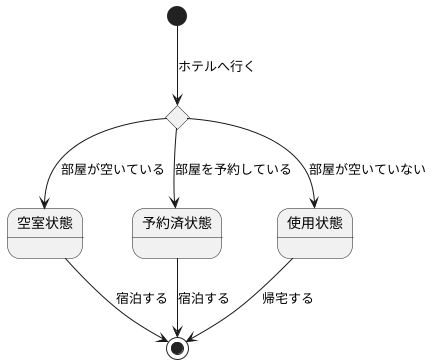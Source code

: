 @startuml
' left to right direction
state c <<choice>>
[*] --> c :ホテルへ行く
c --> 空室状態 : 部屋が空いている
c --> 予約済状態 : 部屋を予約している
c --> 使用状態 : 部屋が空いていない
' PlantUMLに結合点の表示形式はない
空室状態--> [*] :宿泊する
予約済状態-->[*] :宿泊する
使用状態-->[*] :帰宅する
@enduml
